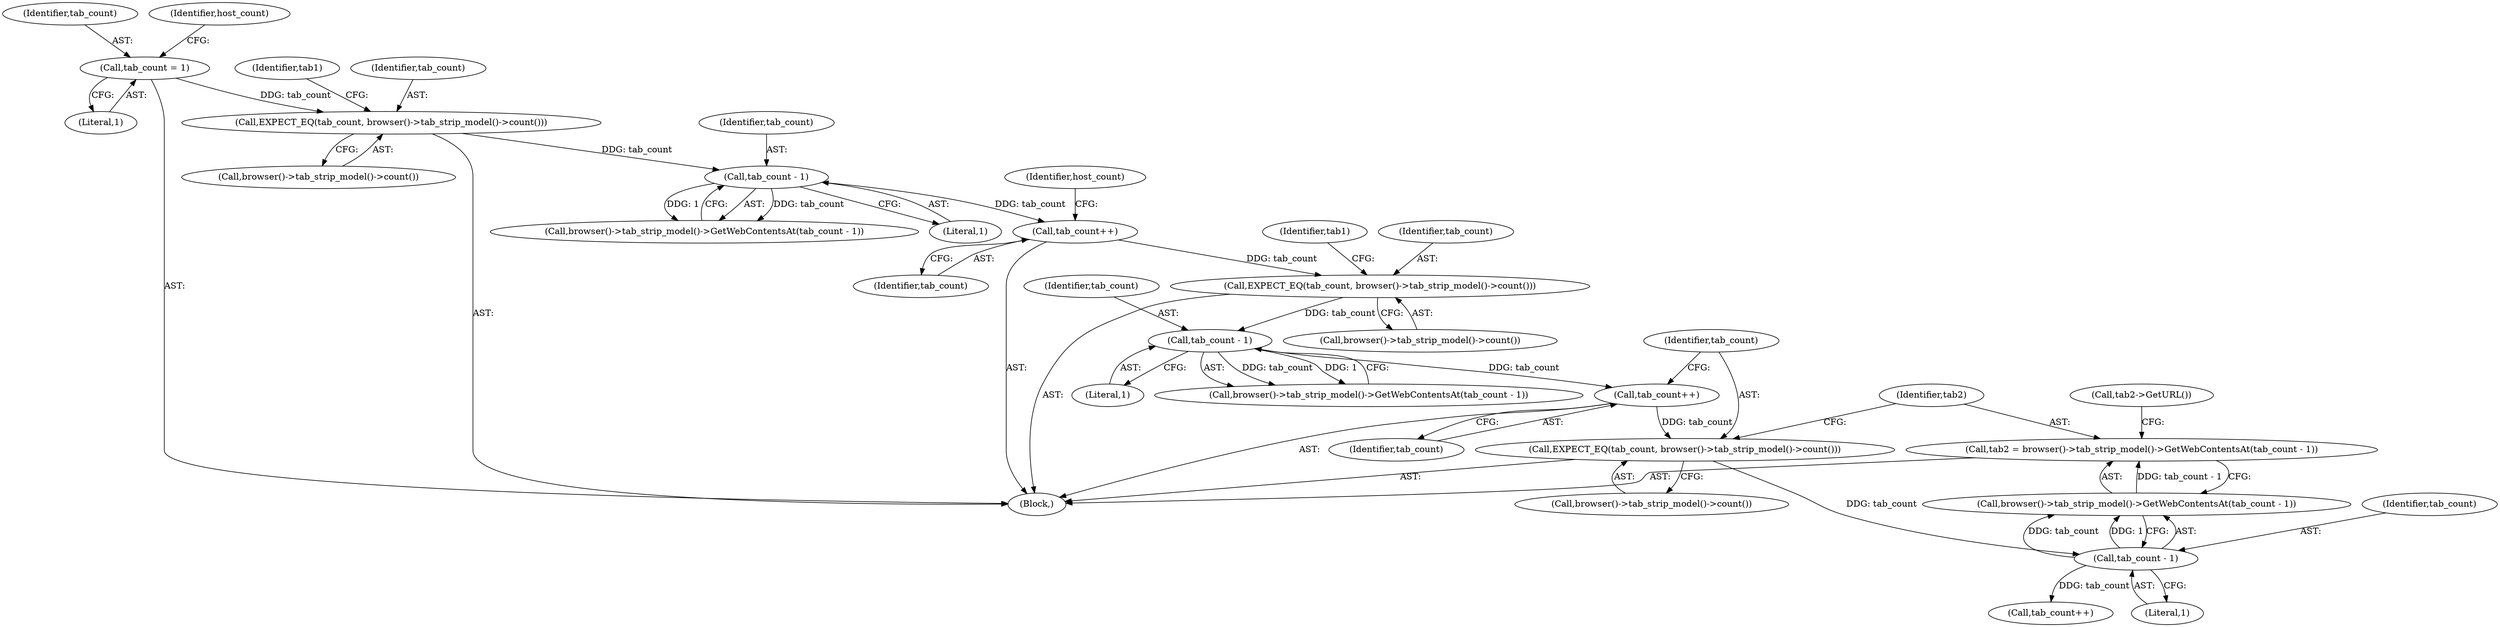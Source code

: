 digraph "0_Chrome_0bb3f5c715eb66bb5c1fb05fd81d902ca57f33ca@pointer" {
"1000200" [label="(Call,tab2 = browser()->tab_strip_model()->GetWebContentsAt(tab_count - 1))"];
"1000202" [label="(Call,browser()->tab_strip_model()->GetWebContentsAt(tab_count - 1))"];
"1000203" [label="(Call,tab_count - 1)"];
"1000197" [label="(Call,EXPECT_EQ(tab_count, browser()->tab_strip_model()->count()))"];
"1000195" [label="(Call,tab_count++)"];
"1000174" [label="(Call,tab_count - 1)"];
"1000168" [label="(Call,EXPECT_EQ(tab_count, browser()->tab_strip_model()->count()))"];
"1000164" [label="(Call,tab_count++)"];
"1000146" [label="(Call,tab_count - 1)"];
"1000140" [label="(Call,EXPECT_EQ(tab_count, browser()->tab_strip_model()->count()))"];
"1000103" [label="(Call,tab_count = 1)"];
"1000201" [label="(Identifier,tab2)"];
"1000169" [label="(Identifier,tab_count)"];
"1000221" [label="(Call,tab_count++)"];
"1000148" [label="(Literal,1)"];
"1000146" [label="(Call,tab_count - 1)"];
"1000167" [label="(Identifier,host_count)"];
"1000172" [label="(Identifier,tab1)"];
"1000104" [label="(Identifier,tab_count)"];
"1000145" [label="(Call,browser()->tab_strip_model()->GetWebContentsAt(tab_count - 1))"];
"1000165" [label="(Identifier,tab_count)"];
"1000174" [label="(Call,tab_count - 1)"];
"1000204" [label="(Identifier,tab_count)"];
"1000199" [label="(Call,browser()->tab_strip_model()->count())"];
"1000101" [label="(Block,)"];
"1000196" [label="(Identifier,tab_count)"];
"1000144" [label="(Identifier,tab1)"];
"1000142" [label="(Call,browser()->tab_strip_model()->count())"];
"1000200" [label="(Call,tab2 = browser()->tab_strip_model()->GetWebContentsAt(tab_count - 1))"];
"1000198" [label="(Identifier,tab_count)"];
"1000195" [label="(Call,tab_count++)"];
"1000164" [label="(Call,tab_count++)"];
"1000103" [label="(Call,tab_count = 1)"];
"1000207" [label="(Call,tab2->GetURL())"];
"1000147" [label="(Identifier,tab_count)"];
"1000203" [label="(Call,tab_count - 1)"];
"1000175" [label="(Identifier,tab_count)"];
"1000176" [label="(Literal,1)"];
"1000170" [label="(Call,browser()->tab_strip_model()->count())"];
"1000173" [label="(Call,browser()->tab_strip_model()->GetWebContentsAt(tab_count - 1))"];
"1000205" [label="(Literal,1)"];
"1000140" [label="(Call,EXPECT_EQ(tab_count, browser()->tab_strip_model()->count()))"];
"1000108" [label="(Identifier,host_count)"];
"1000141" [label="(Identifier,tab_count)"];
"1000197" [label="(Call,EXPECT_EQ(tab_count, browser()->tab_strip_model()->count()))"];
"1000202" [label="(Call,browser()->tab_strip_model()->GetWebContentsAt(tab_count - 1))"];
"1000168" [label="(Call,EXPECT_EQ(tab_count, browser()->tab_strip_model()->count()))"];
"1000105" [label="(Literal,1)"];
"1000200" -> "1000101"  [label="AST: "];
"1000200" -> "1000202"  [label="CFG: "];
"1000201" -> "1000200"  [label="AST: "];
"1000202" -> "1000200"  [label="AST: "];
"1000207" -> "1000200"  [label="CFG: "];
"1000202" -> "1000200"  [label="DDG: tab_count - 1"];
"1000202" -> "1000203"  [label="CFG: "];
"1000203" -> "1000202"  [label="AST: "];
"1000203" -> "1000202"  [label="DDG: tab_count"];
"1000203" -> "1000202"  [label="DDG: 1"];
"1000203" -> "1000205"  [label="CFG: "];
"1000204" -> "1000203"  [label="AST: "];
"1000205" -> "1000203"  [label="AST: "];
"1000197" -> "1000203"  [label="DDG: tab_count"];
"1000203" -> "1000221"  [label="DDG: tab_count"];
"1000197" -> "1000101"  [label="AST: "];
"1000197" -> "1000199"  [label="CFG: "];
"1000198" -> "1000197"  [label="AST: "];
"1000199" -> "1000197"  [label="AST: "];
"1000201" -> "1000197"  [label="CFG: "];
"1000195" -> "1000197"  [label="DDG: tab_count"];
"1000195" -> "1000101"  [label="AST: "];
"1000195" -> "1000196"  [label="CFG: "];
"1000196" -> "1000195"  [label="AST: "];
"1000198" -> "1000195"  [label="CFG: "];
"1000174" -> "1000195"  [label="DDG: tab_count"];
"1000174" -> "1000173"  [label="AST: "];
"1000174" -> "1000176"  [label="CFG: "];
"1000175" -> "1000174"  [label="AST: "];
"1000176" -> "1000174"  [label="AST: "];
"1000173" -> "1000174"  [label="CFG: "];
"1000174" -> "1000173"  [label="DDG: tab_count"];
"1000174" -> "1000173"  [label="DDG: 1"];
"1000168" -> "1000174"  [label="DDG: tab_count"];
"1000168" -> "1000101"  [label="AST: "];
"1000168" -> "1000170"  [label="CFG: "];
"1000169" -> "1000168"  [label="AST: "];
"1000170" -> "1000168"  [label="AST: "];
"1000172" -> "1000168"  [label="CFG: "];
"1000164" -> "1000168"  [label="DDG: tab_count"];
"1000164" -> "1000101"  [label="AST: "];
"1000164" -> "1000165"  [label="CFG: "];
"1000165" -> "1000164"  [label="AST: "];
"1000167" -> "1000164"  [label="CFG: "];
"1000146" -> "1000164"  [label="DDG: tab_count"];
"1000146" -> "1000145"  [label="AST: "];
"1000146" -> "1000148"  [label="CFG: "];
"1000147" -> "1000146"  [label="AST: "];
"1000148" -> "1000146"  [label="AST: "];
"1000145" -> "1000146"  [label="CFG: "];
"1000146" -> "1000145"  [label="DDG: tab_count"];
"1000146" -> "1000145"  [label="DDG: 1"];
"1000140" -> "1000146"  [label="DDG: tab_count"];
"1000140" -> "1000101"  [label="AST: "];
"1000140" -> "1000142"  [label="CFG: "];
"1000141" -> "1000140"  [label="AST: "];
"1000142" -> "1000140"  [label="AST: "];
"1000144" -> "1000140"  [label="CFG: "];
"1000103" -> "1000140"  [label="DDG: tab_count"];
"1000103" -> "1000101"  [label="AST: "];
"1000103" -> "1000105"  [label="CFG: "];
"1000104" -> "1000103"  [label="AST: "];
"1000105" -> "1000103"  [label="AST: "];
"1000108" -> "1000103"  [label="CFG: "];
}
